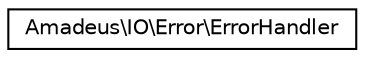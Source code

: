 digraph "Graphical Class Hierarchy"
{
  edge [fontname="Helvetica",fontsize="10",labelfontname="Helvetica",labelfontsize="10"];
  node [fontname="Helvetica",fontsize="10",shape=record];
  rankdir="LR";
  Node0 [label="Amadeus\\IO\\Error\\ErrorHandler",height=0.2,width=0.4,color="black", fillcolor="white", style="filled",URL="$classAmadeus_1_1IO_1_1Error_1_1ErrorHandler.html"];
}
